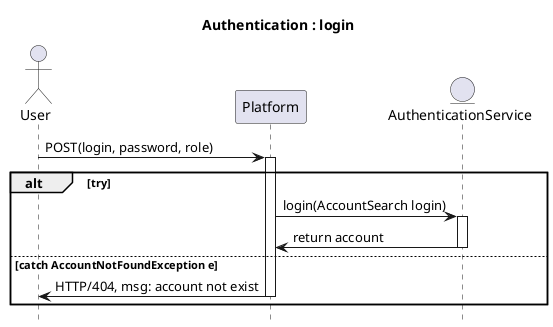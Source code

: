 @startuml

hide footbox
title Authentication : login
actor User
participant Platform
entity AuthenticationService

User -> Platform: POST(login, password, role)
activate Platform
alt try

    Platform -> AuthenticationService: login(AccountSearch login)
    activate AuthenticationService
    AuthenticationService -> Platform: return account
    deactivate AuthenticationService

else catch AccountNotFoundException e

    Platform -> User : HTTP/404, msg: account not exist
    deactivate Platform
end
@enduml
